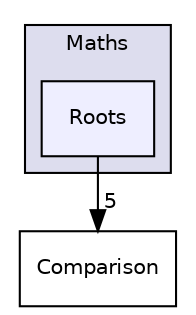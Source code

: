 digraph "Roots" {
  compound=true
  node [ fontsize="10", fontname="Helvetica"];
  edge [ labelfontsize="10", labelfontname="Helvetica"];
  subgraph clusterdir_134381abc7ea5127381f5d379b47f885 {
    graph [ bgcolor="#ddddee", pencolor="black", label="Maths" fontname="Helvetica", fontsize="10", URL="dir_134381abc7ea5127381f5d379b47f885.html"]
  dir_2d5fa0c25036e5a013f599f68770b718 [shape=box, label="Roots", style="filled", fillcolor="#eeeeff", pencolor="black", URL="dir_2d5fa0c25036e5a013f599f68770b718.html"];
  }
  dir_204984916f57bc1a6e4144bed7fb3355 [shape=box label="Comparison" URL="dir_204984916f57bc1a6e4144bed7fb3355.html"];
  dir_2d5fa0c25036e5a013f599f68770b718->dir_204984916f57bc1a6e4144bed7fb3355 [headlabel="5", labeldistance=1.5 headhref="dir_000008_000003.html"];
}

